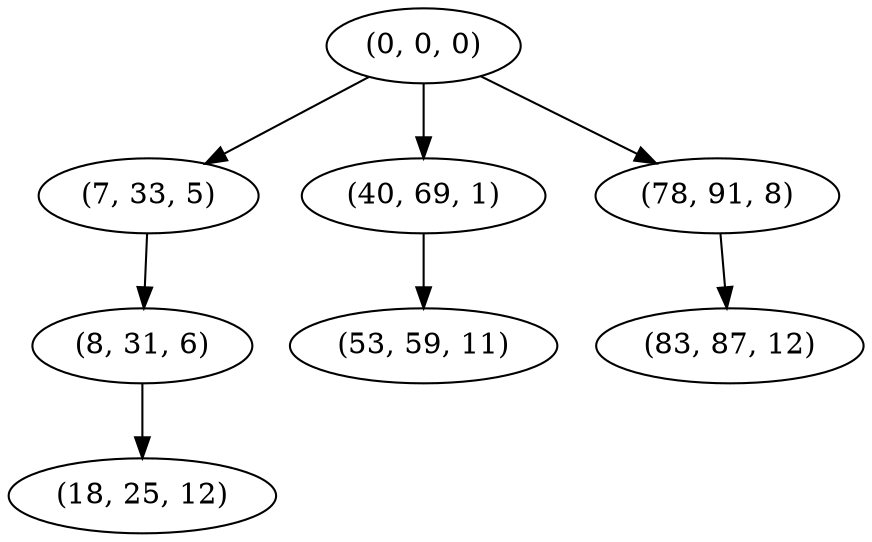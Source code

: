 digraph tree {
    "(0, 0, 0)";
    "(7, 33, 5)";
    "(8, 31, 6)";
    "(18, 25, 12)";
    "(40, 69, 1)";
    "(53, 59, 11)";
    "(78, 91, 8)";
    "(83, 87, 12)";
    "(0, 0, 0)" -> "(7, 33, 5)";
    "(0, 0, 0)" -> "(40, 69, 1)";
    "(0, 0, 0)" -> "(78, 91, 8)";
    "(7, 33, 5)" -> "(8, 31, 6)";
    "(8, 31, 6)" -> "(18, 25, 12)";
    "(40, 69, 1)" -> "(53, 59, 11)";
    "(78, 91, 8)" -> "(83, 87, 12)";
}
